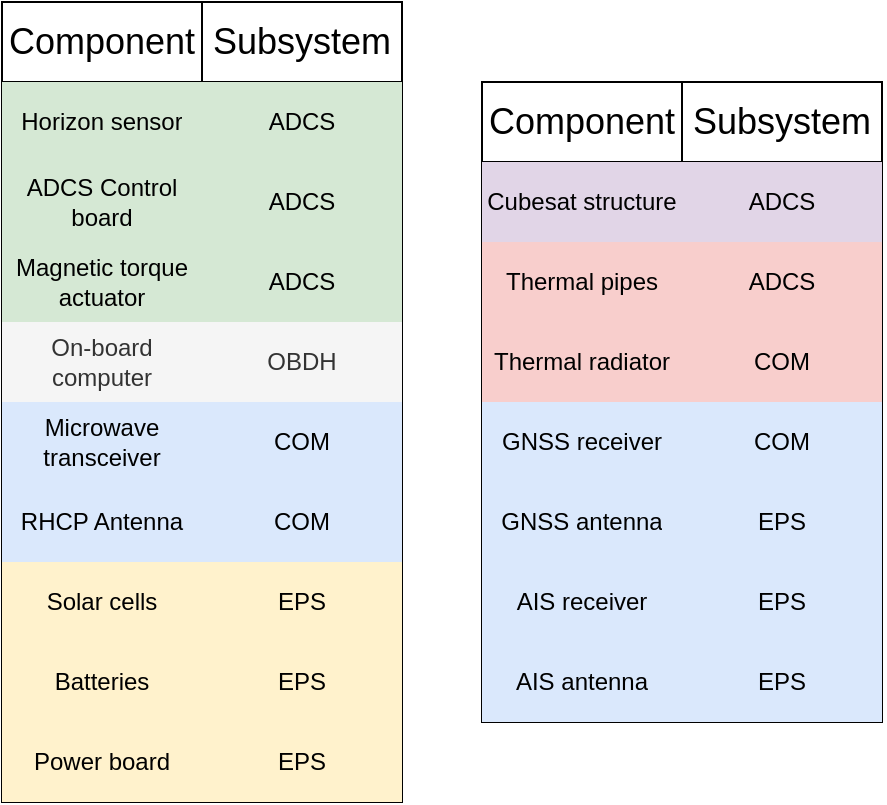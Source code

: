 <mxfile version="22.1.3" type="github">
  <diagram name="Pagina-1" id="h6OpWx-HHG8oMTi5hLj7">
    <mxGraphModel dx="1036" dy="1689" grid="1" gridSize="10" guides="1" tooltips="1" connect="1" arrows="1" fold="1" page="1" pageScale="1" pageWidth="827" pageHeight="1169" math="0" shadow="0">
      <root>
        <mxCell id="0" />
        <mxCell id="1" parent="0" />
        <mxCell id="k3zZhgaBUWAhVwvvtzVN-58" value="" style="shape=table;startSize=0;container=1;collapsible=0;childLayout=tableLayout;" parent="1" vertex="1">
          <mxGeometry x="200" y="-40" width="200" height="400" as="geometry" />
        </mxCell>
        <mxCell id="k3zZhgaBUWAhVwvvtzVN-59" value="" style="shape=tableRow;horizontal=0;startSize=0;swimlaneHead=0;swimlaneBody=0;strokeColor=inherit;top=0;left=0;bottom=0;right=0;collapsible=0;dropTarget=0;fillColor=none;points=[[0,0.5],[1,0.5]];portConstraint=eastwest;" parent="k3zZhgaBUWAhVwvvtzVN-58" vertex="1">
          <mxGeometry width="200" height="40" as="geometry" />
        </mxCell>
        <mxCell id="k3zZhgaBUWAhVwvvtzVN-60" value="&lt;font style=&quot;font-size: 18px;&quot;&gt;Component&lt;/font&gt;" style="shape=partialRectangle;html=1;whiteSpace=wrap;connectable=0;strokeColor=default;overflow=hidden;fillColor=none;top=0;left=0;bottom=0;right=0;pointerEvents=1;" parent="k3zZhgaBUWAhVwvvtzVN-59" vertex="1">
          <mxGeometry width="100" height="40" as="geometry">
            <mxRectangle width="100" height="40" as="alternateBounds" />
          </mxGeometry>
        </mxCell>
        <mxCell id="k3zZhgaBUWAhVwvvtzVN-61" value="&lt;font style=&quot;font-size: 18px;&quot;&gt;Subsystem&lt;/font&gt;" style="shape=partialRectangle;html=1;whiteSpace=wrap;connectable=0;strokeColor=default;overflow=hidden;fillColor=none;top=0;left=0;bottom=0;right=0;pointerEvents=1;" parent="k3zZhgaBUWAhVwvvtzVN-59" vertex="1">
          <mxGeometry x="100" width="100" height="40" as="geometry">
            <mxRectangle width="100" height="40" as="alternateBounds" />
          </mxGeometry>
        </mxCell>
        <mxCell id="k3zZhgaBUWAhVwvvtzVN-62" value="" style="shape=tableRow;horizontal=0;startSize=0;swimlaneHead=0;swimlaneBody=0;strokeColor=inherit;top=0;left=0;bottom=0;right=0;collapsible=0;dropTarget=0;fillColor=none;points=[[0,0.5],[1,0.5]];portConstraint=eastwest;" parent="k3zZhgaBUWAhVwvvtzVN-58" vertex="1">
          <mxGeometry y="40" width="200" height="40" as="geometry" />
        </mxCell>
        <mxCell id="k3zZhgaBUWAhVwvvtzVN-63" value="Horizon sensor" style="shape=partialRectangle;html=1;whiteSpace=wrap;connectable=0;strokeColor=default;overflow=hidden;fillColor=#d5e8d4;top=0;left=0;bottom=0;right=0;pointerEvents=1;strokeWidth=1;" parent="k3zZhgaBUWAhVwvvtzVN-62" vertex="1">
          <mxGeometry width="100" height="40" as="geometry">
            <mxRectangle width="100" height="40" as="alternateBounds" />
          </mxGeometry>
        </mxCell>
        <mxCell id="k3zZhgaBUWAhVwvvtzVN-64" value="ADCS" style="shape=partialRectangle;html=1;whiteSpace=wrap;connectable=0;strokeColor=default;overflow=hidden;fillColor=#d5e8d4;top=0;left=0;bottom=0;right=0;pointerEvents=1;strokeWidth=1;" parent="k3zZhgaBUWAhVwvvtzVN-62" vertex="1">
          <mxGeometry x="100" width="100" height="40" as="geometry">
            <mxRectangle width="100" height="40" as="alternateBounds" />
          </mxGeometry>
        </mxCell>
        <mxCell id="k3zZhgaBUWAhVwvvtzVN-65" value="" style="shape=tableRow;horizontal=0;startSize=0;swimlaneHead=0;swimlaneBody=0;strokeColor=inherit;top=0;left=0;bottom=0;right=0;collapsible=0;dropTarget=0;fillColor=none;points=[[0,0.5],[1,0.5]];portConstraint=eastwest;" parent="k3zZhgaBUWAhVwvvtzVN-58" vertex="1">
          <mxGeometry y="80" width="200" height="40" as="geometry" />
        </mxCell>
        <mxCell id="k3zZhgaBUWAhVwvvtzVN-66" value="ADCS Control board" style="shape=partialRectangle;html=1;whiteSpace=wrap;connectable=0;strokeColor=default;overflow=hidden;fillColor=#d5e8d4;top=0;left=0;bottom=0;right=0;pointerEvents=1;" parent="k3zZhgaBUWAhVwvvtzVN-65" vertex="1">
          <mxGeometry width="100" height="40" as="geometry">
            <mxRectangle width="100" height="40" as="alternateBounds" />
          </mxGeometry>
        </mxCell>
        <mxCell id="k3zZhgaBUWAhVwvvtzVN-67" value="ADCS" style="shape=partialRectangle;html=1;whiteSpace=wrap;connectable=0;strokeColor=default;overflow=hidden;fillColor=#d5e8d4;top=0;left=0;bottom=0;right=0;pointerEvents=1;" parent="k3zZhgaBUWAhVwvvtzVN-65" vertex="1">
          <mxGeometry x="100" width="100" height="40" as="geometry">
            <mxRectangle width="100" height="40" as="alternateBounds" />
          </mxGeometry>
        </mxCell>
        <mxCell id="k3zZhgaBUWAhVwvvtzVN-68" value="" style="shape=tableRow;horizontal=0;startSize=0;swimlaneHead=0;swimlaneBody=0;strokeColor=inherit;top=0;left=0;bottom=0;right=0;collapsible=0;dropTarget=0;fillColor=none;points=[[0,0.5],[1,0.5]];portConstraint=eastwest;" parent="k3zZhgaBUWAhVwvvtzVN-58" vertex="1">
          <mxGeometry y="120" width="200" height="40" as="geometry" />
        </mxCell>
        <mxCell id="k3zZhgaBUWAhVwvvtzVN-69" value="Magnetic torque actuator" style="shape=partialRectangle;html=1;whiteSpace=wrap;connectable=0;strokeColor=default;overflow=hidden;fillColor=#d5e8d4;top=0;left=0;bottom=0;right=0;pointerEvents=1;" parent="k3zZhgaBUWAhVwvvtzVN-68" vertex="1">
          <mxGeometry width="100" height="40" as="geometry">
            <mxRectangle width="100" height="40" as="alternateBounds" />
          </mxGeometry>
        </mxCell>
        <mxCell id="k3zZhgaBUWAhVwvvtzVN-70" value="ADCS" style="shape=partialRectangle;html=1;whiteSpace=wrap;connectable=0;strokeColor=default;overflow=hidden;fillColor=#d5e8d4;top=0;left=0;bottom=0;right=0;pointerEvents=1;" parent="k3zZhgaBUWAhVwvvtzVN-68" vertex="1">
          <mxGeometry x="100" width="100" height="40" as="geometry">
            <mxRectangle width="100" height="40" as="alternateBounds" />
          </mxGeometry>
        </mxCell>
        <mxCell id="k3zZhgaBUWAhVwvvtzVN-71" value="" style="shape=tableRow;horizontal=0;startSize=0;swimlaneHead=0;swimlaneBody=0;strokeColor=inherit;top=0;left=0;bottom=0;right=0;collapsible=0;dropTarget=0;fillColor=none;points=[[0,0.5],[1,0.5]];portConstraint=eastwest;" parent="k3zZhgaBUWAhVwvvtzVN-58" vertex="1">
          <mxGeometry y="160" width="200" height="40" as="geometry" />
        </mxCell>
        <mxCell id="k3zZhgaBUWAhVwvvtzVN-72" value="On-board computer" style="shape=partialRectangle;html=1;whiteSpace=wrap;connectable=0;strokeColor=default;overflow=hidden;fillColor=#f5f5f5;top=0;left=0;bottom=0;right=0;pointerEvents=1;fontColor=#333333;" parent="k3zZhgaBUWAhVwvvtzVN-71" vertex="1">
          <mxGeometry width="100" height="40" as="geometry">
            <mxRectangle width="100" height="40" as="alternateBounds" />
          </mxGeometry>
        </mxCell>
        <mxCell id="k3zZhgaBUWAhVwvvtzVN-73" value="OBDH" style="shape=partialRectangle;html=1;whiteSpace=wrap;connectable=0;strokeColor=default;overflow=hidden;fillColor=#f5f5f5;top=0;left=0;bottom=0;right=0;pointerEvents=1;fontColor=#333333;" parent="k3zZhgaBUWAhVwvvtzVN-71" vertex="1">
          <mxGeometry x="100" width="100" height="40" as="geometry">
            <mxRectangle width="100" height="40" as="alternateBounds" />
          </mxGeometry>
        </mxCell>
        <mxCell id="k3zZhgaBUWAhVwvvtzVN-74" value="" style="shape=tableRow;horizontal=0;startSize=0;swimlaneHead=0;swimlaneBody=0;strokeColor=inherit;top=0;left=0;bottom=0;right=0;collapsible=0;dropTarget=0;fillColor=none;points=[[0,0.5],[1,0.5]];portConstraint=eastwest;" parent="k3zZhgaBUWAhVwvvtzVN-58" vertex="1">
          <mxGeometry y="200" width="200" height="40" as="geometry" />
        </mxCell>
        <mxCell id="k3zZhgaBUWAhVwvvtzVN-75" value="Microwave transceiver" style="shape=partialRectangle;html=1;whiteSpace=wrap;connectable=0;strokeColor=default;overflow=hidden;fillColor=#dae8fc;top=0;left=0;bottom=0;right=0;pointerEvents=1;" parent="k3zZhgaBUWAhVwvvtzVN-74" vertex="1">
          <mxGeometry width="100" height="40" as="geometry">
            <mxRectangle width="100" height="40" as="alternateBounds" />
          </mxGeometry>
        </mxCell>
        <mxCell id="k3zZhgaBUWAhVwvvtzVN-76" value="COM" style="shape=partialRectangle;html=1;whiteSpace=wrap;connectable=0;strokeColor=default;overflow=hidden;fillColor=#dae8fc;top=0;left=0;bottom=0;right=0;pointerEvents=1;" parent="k3zZhgaBUWAhVwvvtzVN-74" vertex="1">
          <mxGeometry x="100" width="100" height="40" as="geometry">
            <mxRectangle width="100" height="40" as="alternateBounds" />
          </mxGeometry>
        </mxCell>
        <mxCell id="k3zZhgaBUWAhVwvvtzVN-77" value="" style="shape=tableRow;horizontal=0;startSize=0;swimlaneHead=0;swimlaneBody=0;strokeColor=inherit;top=0;left=0;bottom=0;right=0;collapsible=0;dropTarget=0;fillColor=none;points=[[0,0.5],[1,0.5]];portConstraint=eastwest;" parent="k3zZhgaBUWAhVwvvtzVN-58" vertex="1">
          <mxGeometry y="240" width="200" height="40" as="geometry" />
        </mxCell>
        <mxCell id="k3zZhgaBUWAhVwvvtzVN-78" value="RHCP Antenna" style="shape=partialRectangle;html=1;whiteSpace=wrap;connectable=0;strokeColor=default;overflow=hidden;fillColor=#dae8fc;top=0;left=0;bottom=0;right=0;pointerEvents=1;" parent="k3zZhgaBUWAhVwvvtzVN-77" vertex="1">
          <mxGeometry width="100" height="40" as="geometry">
            <mxRectangle width="100" height="40" as="alternateBounds" />
          </mxGeometry>
        </mxCell>
        <mxCell id="k3zZhgaBUWAhVwvvtzVN-79" value="COM" style="shape=partialRectangle;html=1;whiteSpace=wrap;connectable=0;strokeColor=default;overflow=hidden;fillColor=#dae8fc;top=0;left=0;bottom=0;right=0;pointerEvents=1;" parent="k3zZhgaBUWAhVwvvtzVN-77" vertex="1">
          <mxGeometry x="100" width="100" height="40" as="geometry">
            <mxRectangle width="100" height="40" as="alternateBounds" />
          </mxGeometry>
        </mxCell>
        <mxCell id="k3zZhgaBUWAhVwvvtzVN-80" value="" style="shape=tableRow;horizontal=0;startSize=0;swimlaneHead=0;swimlaneBody=0;strokeColor=inherit;top=0;left=0;bottom=0;right=0;collapsible=0;dropTarget=0;fillColor=none;points=[[0,0.5],[1,0.5]];portConstraint=eastwest;" parent="k3zZhgaBUWAhVwvvtzVN-58" vertex="1">
          <mxGeometry y="280" width="200" height="40" as="geometry" />
        </mxCell>
        <mxCell id="k3zZhgaBUWAhVwvvtzVN-81" value="Solar cells" style="shape=partialRectangle;html=1;whiteSpace=wrap;connectable=0;strokeColor=default;overflow=hidden;fillColor=#fff2cc;top=0;left=0;bottom=0;right=0;pointerEvents=1;" parent="k3zZhgaBUWAhVwvvtzVN-80" vertex="1">
          <mxGeometry width="100" height="40" as="geometry">
            <mxRectangle width="100" height="40" as="alternateBounds" />
          </mxGeometry>
        </mxCell>
        <mxCell id="k3zZhgaBUWAhVwvvtzVN-82" value="EPS" style="shape=partialRectangle;html=1;whiteSpace=wrap;connectable=0;strokeColor=default;overflow=hidden;fillColor=#fff2cc;top=0;left=0;bottom=0;right=0;pointerEvents=1;" parent="k3zZhgaBUWAhVwvvtzVN-80" vertex="1">
          <mxGeometry x="100" width="100" height="40" as="geometry">
            <mxRectangle width="100" height="40" as="alternateBounds" />
          </mxGeometry>
        </mxCell>
        <mxCell id="k3zZhgaBUWAhVwvvtzVN-83" value="" style="shape=tableRow;horizontal=0;startSize=0;swimlaneHead=0;swimlaneBody=0;strokeColor=inherit;top=0;left=0;bottom=0;right=0;collapsible=0;dropTarget=0;fillColor=none;points=[[0,0.5],[1,0.5]];portConstraint=eastwest;" parent="k3zZhgaBUWAhVwvvtzVN-58" vertex="1">
          <mxGeometry y="320" width="200" height="40" as="geometry" />
        </mxCell>
        <mxCell id="k3zZhgaBUWAhVwvvtzVN-84" value="Batteries" style="shape=partialRectangle;html=1;whiteSpace=wrap;connectable=0;strokeColor=default;overflow=hidden;fillColor=#fff2cc;top=0;left=0;bottom=0;right=0;pointerEvents=1;" parent="k3zZhgaBUWAhVwvvtzVN-83" vertex="1">
          <mxGeometry width="100" height="40" as="geometry">
            <mxRectangle width="100" height="40" as="alternateBounds" />
          </mxGeometry>
        </mxCell>
        <mxCell id="k3zZhgaBUWAhVwvvtzVN-85" value="EPS" style="shape=partialRectangle;html=1;whiteSpace=wrap;connectable=0;strokeColor=default;overflow=hidden;fillColor=#fff2cc;top=0;left=0;bottom=0;right=0;pointerEvents=1;" parent="k3zZhgaBUWAhVwvvtzVN-83" vertex="1">
          <mxGeometry x="100" width="100" height="40" as="geometry">
            <mxRectangle width="100" height="40" as="alternateBounds" />
          </mxGeometry>
        </mxCell>
        <mxCell id="k3zZhgaBUWAhVwvvtzVN-86" value="" style="shape=tableRow;horizontal=0;startSize=0;swimlaneHead=0;swimlaneBody=0;strokeColor=inherit;top=0;left=0;bottom=0;right=0;collapsible=0;dropTarget=0;fillColor=none;points=[[0,0.5],[1,0.5]];portConstraint=eastwest;" parent="k3zZhgaBUWAhVwvvtzVN-58" vertex="1">
          <mxGeometry y="360" width="200" height="40" as="geometry" />
        </mxCell>
        <mxCell id="k3zZhgaBUWAhVwvvtzVN-87" value="Power board" style="shape=partialRectangle;html=1;whiteSpace=wrap;connectable=0;strokeColor=default;overflow=hidden;fillColor=#fff2cc;top=0;left=0;bottom=0;right=0;pointerEvents=1;" parent="k3zZhgaBUWAhVwvvtzVN-86" vertex="1">
          <mxGeometry width="100" height="40" as="geometry">
            <mxRectangle width="100" height="40" as="alternateBounds" />
          </mxGeometry>
        </mxCell>
        <mxCell id="k3zZhgaBUWAhVwvvtzVN-88" value="EPS" style="shape=partialRectangle;html=1;whiteSpace=wrap;connectable=0;strokeColor=default;overflow=hidden;fillColor=#fff2cc;top=0;left=0;bottom=0;right=0;pointerEvents=1;" parent="k3zZhgaBUWAhVwvvtzVN-86" vertex="1">
          <mxGeometry x="100" width="100" height="40" as="geometry">
            <mxRectangle width="100" height="40" as="alternateBounds" />
          </mxGeometry>
        </mxCell>
        <mxCell id="k3zZhgaBUWAhVwvvtzVN-89" value="" style="shape=table;startSize=0;container=1;collapsible=0;childLayout=tableLayout;" parent="1" vertex="1">
          <mxGeometry x="440" width="200" height="320" as="geometry" />
        </mxCell>
        <mxCell id="k3zZhgaBUWAhVwvvtzVN-90" value="" style="shape=tableRow;horizontal=0;startSize=0;swimlaneHead=0;swimlaneBody=0;strokeColor=inherit;top=0;left=0;bottom=0;right=0;collapsible=0;dropTarget=0;fillColor=none;points=[[0,0.5],[1,0.5]];portConstraint=eastwest;" parent="k3zZhgaBUWAhVwvvtzVN-89" vertex="1">
          <mxGeometry width="200" height="40" as="geometry" />
        </mxCell>
        <mxCell id="k3zZhgaBUWAhVwvvtzVN-91" value="&lt;font style=&quot;font-size: 18px;&quot;&gt;Component&lt;/font&gt;" style="shape=partialRectangle;html=1;whiteSpace=wrap;connectable=0;strokeColor=default;overflow=hidden;fillColor=none;top=0;left=0;bottom=0;right=0;pointerEvents=1;" parent="k3zZhgaBUWAhVwvvtzVN-90" vertex="1">
          <mxGeometry width="100" height="40" as="geometry">
            <mxRectangle width="100" height="40" as="alternateBounds" />
          </mxGeometry>
        </mxCell>
        <mxCell id="k3zZhgaBUWAhVwvvtzVN-92" value="&lt;font style=&quot;font-size: 18px;&quot;&gt;Subsystem&lt;/font&gt;" style="shape=partialRectangle;html=1;whiteSpace=wrap;connectable=0;strokeColor=default;overflow=hidden;fillColor=none;top=0;left=0;bottom=0;right=0;pointerEvents=1;" parent="k3zZhgaBUWAhVwvvtzVN-90" vertex="1">
          <mxGeometry x="100" width="100" height="40" as="geometry">
            <mxRectangle width="100" height="40" as="alternateBounds" />
          </mxGeometry>
        </mxCell>
        <mxCell id="k3zZhgaBUWAhVwvvtzVN-93" value="" style="shape=tableRow;horizontal=0;startSize=0;swimlaneHead=0;swimlaneBody=0;strokeColor=inherit;top=0;left=0;bottom=0;right=0;collapsible=0;dropTarget=0;fillColor=none;points=[[0,0.5],[1,0.5]];portConstraint=eastwest;" parent="k3zZhgaBUWAhVwvvtzVN-89" vertex="1">
          <mxGeometry y="40" width="200" height="40" as="geometry" />
        </mxCell>
        <mxCell id="k3zZhgaBUWAhVwvvtzVN-94" value="Cubesat structure" style="shape=partialRectangle;html=1;whiteSpace=wrap;connectable=0;strokeColor=#000000;overflow=hidden;fillColor=#e1d5e7;top=0;left=0;bottom=0;right=0;pointerEvents=1;" parent="k3zZhgaBUWAhVwvvtzVN-93" vertex="1">
          <mxGeometry width="100" height="40" as="geometry">
            <mxRectangle width="100" height="40" as="alternateBounds" />
          </mxGeometry>
        </mxCell>
        <mxCell id="k3zZhgaBUWAhVwvvtzVN-95" value="ADCS" style="shape=partialRectangle;html=1;whiteSpace=wrap;connectable=0;strokeColor=#000000;overflow=hidden;fillColor=#e1d5e7;top=0;left=0;bottom=0;right=0;pointerEvents=1;strokeWidth=3;perimeterSpacing=1;" parent="k3zZhgaBUWAhVwvvtzVN-93" vertex="1">
          <mxGeometry x="100" width="100" height="40" as="geometry">
            <mxRectangle width="100" height="40" as="alternateBounds" />
          </mxGeometry>
        </mxCell>
        <mxCell id="k3zZhgaBUWAhVwvvtzVN-96" value="" style="shape=tableRow;horizontal=0;startSize=0;swimlaneHead=0;swimlaneBody=0;strokeColor=inherit;top=0;left=0;bottom=0;right=0;collapsible=0;dropTarget=0;fillColor=none;points=[[0,0.5],[1,0.5]];portConstraint=eastwest;" parent="k3zZhgaBUWAhVwvvtzVN-89" vertex="1">
          <mxGeometry y="80" width="200" height="40" as="geometry" />
        </mxCell>
        <mxCell id="k3zZhgaBUWAhVwvvtzVN-97" value="Thermal pipes" style="shape=partialRectangle;html=1;whiteSpace=wrap;connectable=0;strokeColor=#b85450;overflow=hidden;fillColor=#f8cecc;top=0;left=0;bottom=0;right=0;pointerEvents=1;" parent="k3zZhgaBUWAhVwvvtzVN-96" vertex="1">
          <mxGeometry width="100" height="40" as="geometry">
            <mxRectangle width="100" height="40" as="alternateBounds" />
          </mxGeometry>
        </mxCell>
        <mxCell id="k3zZhgaBUWAhVwvvtzVN-98" value="ADCS" style="shape=partialRectangle;html=1;whiteSpace=wrap;connectable=0;strokeColor=#b85450;overflow=hidden;fillColor=#f8cecc;top=0;left=0;bottom=0;right=0;pointerEvents=1;" parent="k3zZhgaBUWAhVwvvtzVN-96" vertex="1">
          <mxGeometry x="100" width="100" height="40" as="geometry">
            <mxRectangle width="100" height="40" as="alternateBounds" />
          </mxGeometry>
        </mxCell>
        <mxCell id="k3zZhgaBUWAhVwvvtzVN-105" value="" style="shape=tableRow;horizontal=0;startSize=0;swimlaneHead=0;swimlaneBody=0;strokeColor=inherit;top=0;left=0;bottom=0;right=0;collapsible=0;dropTarget=0;fillColor=none;points=[[0,0.5],[1,0.5]];portConstraint=eastwest;" parent="k3zZhgaBUWAhVwvvtzVN-89" vertex="1">
          <mxGeometry y="120" width="200" height="40" as="geometry" />
        </mxCell>
        <mxCell id="k3zZhgaBUWAhVwvvtzVN-106" value="Thermal radiator" style="shape=partialRectangle;html=1;whiteSpace=wrap;connectable=0;strokeColor=#b85450;overflow=hidden;fillColor=#f8cecc;top=0;left=0;bottom=0;right=0;pointerEvents=1;" parent="k3zZhgaBUWAhVwvvtzVN-105" vertex="1">
          <mxGeometry width="100" height="40" as="geometry">
            <mxRectangle width="100" height="40" as="alternateBounds" />
          </mxGeometry>
        </mxCell>
        <mxCell id="k3zZhgaBUWAhVwvvtzVN-107" value="COM" style="shape=partialRectangle;html=1;whiteSpace=wrap;connectable=0;strokeColor=#b85450;overflow=hidden;fillColor=#f8cecc;top=0;left=0;bottom=0;right=0;pointerEvents=1;" parent="k3zZhgaBUWAhVwvvtzVN-105" vertex="1">
          <mxGeometry x="100" width="100" height="40" as="geometry">
            <mxRectangle width="100" height="40" as="alternateBounds" />
          </mxGeometry>
        </mxCell>
        <mxCell id="k3zZhgaBUWAhVwvvtzVN-108" value="" style="shape=tableRow;horizontal=0;startSize=0;swimlaneHead=0;swimlaneBody=0;strokeColor=inherit;top=0;left=0;bottom=0;right=0;collapsible=0;dropTarget=0;fillColor=none;points=[[0,0.5],[1,0.5]];portConstraint=eastwest;" parent="k3zZhgaBUWAhVwvvtzVN-89" vertex="1">
          <mxGeometry y="160" width="200" height="40" as="geometry" />
        </mxCell>
        <mxCell id="k3zZhgaBUWAhVwvvtzVN-109" value="GNSS receiver" style="shape=partialRectangle;html=1;whiteSpace=wrap;connectable=0;strokeColor=default;overflow=hidden;fillColor=#dae8fc;top=0;left=0;bottom=0;right=0;pointerEvents=1;" parent="k3zZhgaBUWAhVwvvtzVN-108" vertex="1">
          <mxGeometry width="100" height="40" as="geometry">
            <mxRectangle width="100" height="40" as="alternateBounds" />
          </mxGeometry>
        </mxCell>
        <mxCell id="k3zZhgaBUWAhVwvvtzVN-110" value="COM" style="shape=partialRectangle;html=1;whiteSpace=wrap;connectable=0;strokeColor=default;overflow=hidden;fillColor=#dae8fc;top=0;left=0;bottom=0;right=0;pointerEvents=1;" parent="k3zZhgaBUWAhVwvvtzVN-108" vertex="1">
          <mxGeometry x="100" width="100" height="40" as="geometry">
            <mxRectangle width="100" height="40" as="alternateBounds" />
          </mxGeometry>
        </mxCell>
        <mxCell id="k3zZhgaBUWAhVwvvtzVN-111" value="" style="shape=tableRow;horizontal=0;startSize=0;swimlaneHead=0;swimlaneBody=0;strokeColor=inherit;top=0;left=0;bottom=0;right=0;collapsible=0;dropTarget=0;fillColor=none;points=[[0,0.5],[1,0.5]];portConstraint=eastwest;" parent="k3zZhgaBUWAhVwvvtzVN-89" vertex="1">
          <mxGeometry y="200" width="200" height="40" as="geometry" />
        </mxCell>
        <mxCell id="k3zZhgaBUWAhVwvvtzVN-112" value="GNSS antenna" style="shape=partialRectangle;html=1;whiteSpace=wrap;connectable=0;strokeColor=#6c8ebf;overflow=hidden;fillColor=#dae8fc;top=0;left=0;bottom=0;right=0;pointerEvents=1;" parent="k3zZhgaBUWAhVwvvtzVN-111" vertex="1">
          <mxGeometry width="100" height="40" as="geometry">
            <mxRectangle width="100" height="40" as="alternateBounds" />
          </mxGeometry>
        </mxCell>
        <mxCell id="k3zZhgaBUWAhVwvvtzVN-113" value="EPS" style="shape=partialRectangle;html=1;whiteSpace=wrap;connectable=0;strokeColor=#6c8ebf;overflow=hidden;fillColor=#dae8fc;top=0;left=0;bottom=0;right=0;pointerEvents=1;" parent="k3zZhgaBUWAhVwvvtzVN-111" vertex="1">
          <mxGeometry x="100" width="100" height="40" as="geometry">
            <mxRectangle width="100" height="40" as="alternateBounds" />
          </mxGeometry>
        </mxCell>
        <mxCell id="k3zZhgaBUWAhVwvvtzVN-114" value="" style="shape=tableRow;horizontal=0;startSize=0;swimlaneHead=0;swimlaneBody=0;strokeColor=inherit;top=0;left=0;bottom=0;right=0;collapsible=0;dropTarget=0;fillColor=none;points=[[0,0.5],[1,0.5]];portConstraint=eastwest;" parent="k3zZhgaBUWAhVwvvtzVN-89" vertex="1">
          <mxGeometry y="240" width="200" height="40" as="geometry" />
        </mxCell>
        <mxCell id="k3zZhgaBUWAhVwvvtzVN-115" value="AIS receiver" style="shape=partialRectangle;html=1;whiteSpace=wrap;connectable=0;strokeColor=#6c8ebf;overflow=hidden;fillColor=#dae8fc;top=0;left=0;bottom=0;right=0;pointerEvents=1;" parent="k3zZhgaBUWAhVwvvtzVN-114" vertex="1">
          <mxGeometry width="100" height="40" as="geometry">
            <mxRectangle width="100" height="40" as="alternateBounds" />
          </mxGeometry>
        </mxCell>
        <mxCell id="k3zZhgaBUWAhVwvvtzVN-116" value="EPS" style="shape=partialRectangle;html=1;whiteSpace=wrap;connectable=0;strokeColor=#6c8ebf;overflow=hidden;fillColor=#dae8fc;top=0;left=0;bottom=0;right=0;pointerEvents=1;" parent="k3zZhgaBUWAhVwvvtzVN-114" vertex="1">
          <mxGeometry x="100" width="100" height="40" as="geometry">
            <mxRectangle width="100" height="40" as="alternateBounds" />
          </mxGeometry>
        </mxCell>
        <mxCell id="k3zZhgaBUWAhVwvvtzVN-117" value="" style="shape=tableRow;horizontal=0;startSize=0;swimlaneHead=0;swimlaneBody=0;strokeColor=inherit;top=0;left=0;bottom=0;right=0;collapsible=0;dropTarget=0;fillColor=none;points=[[0,0.5],[1,0.5]];portConstraint=eastwest;" parent="k3zZhgaBUWAhVwvvtzVN-89" vertex="1">
          <mxGeometry y="280" width="200" height="40" as="geometry" />
        </mxCell>
        <mxCell id="k3zZhgaBUWAhVwvvtzVN-118" value="AIS antenna" style="shape=partialRectangle;html=1;whiteSpace=wrap;connectable=0;strokeColor=#6c8ebf;overflow=hidden;fillColor=#dae8fc;top=0;left=0;bottom=0;right=0;pointerEvents=1;" parent="k3zZhgaBUWAhVwvvtzVN-117" vertex="1">
          <mxGeometry width="100" height="40" as="geometry">
            <mxRectangle width="100" height="40" as="alternateBounds" />
          </mxGeometry>
        </mxCell>
        <mxCell id="k3zZhgaBUWAhVwvvtzVN-119" value="EPS" style="shape=partialRectangle;html=1;whiteSpace=wrap;connectable=0;strokeColor=#6c8ebf;overflow=hidden;fillColor=#dae8fc;top=0;left=0;bottom=0;right=0;pointerEvents=1;" parent="k3zZhgaBUWAhVwvvtzVN-117" vertex="1">
          <mxGeometry x="100" width="100" height="40" as="geometry">
            <mxRectangle width="100" height="40" as="alternateBounds" />
          </mxGeometry>
        </mxCell>
      </root>
    </mxGraphModel>
  </diagram>
</mxfile>

